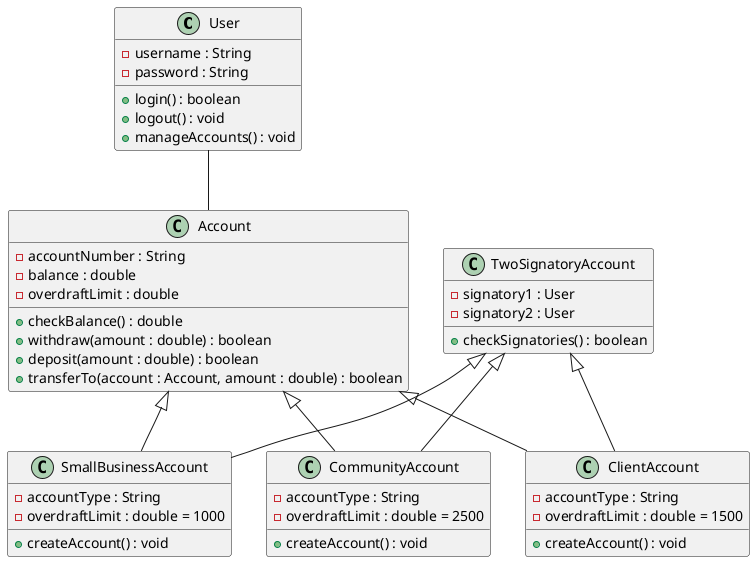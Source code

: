 @startuml

class User {
  -username : String
  -password : String
  +login() : boolean
  +logout() : void
  +manageAccounts() : void
}

class Account {
  -accountNumber : String
  -balance : double
  -overdraftLimit : double
  +checkBalance() : double
  +withdraw(amount : double) : boolean
  +deposit(amount : double) : boolean
  +transferTo(account : Account, amount : double) : boolean
}

class SmallBusinessAccount {
  -accountType : String
  -overdraftLimit : double = 1000
  +createAccount() : void
}

class CommunityAccount {
  -accountType : String
  -overdraftLimit : double = 2500
  +createAccount() : void
}

class ClientAccount {
  -accountType : String
  -overdraftLimit : double = 1500
  +createAccount() : void
}

class TwoSignatoryAccount {
  -signatory1 : User
  -signatory2 : User
  +checkSignatories() : boolean
}

User -- Account
Account <|-- SmallBusinessAccount
Account <|-- CommunityAccount
Account <|-- ClientAccount
TwoSignatoryAccount <|-- SmallBusinessAccount
TwoSignatoryAccount <|-- CommunityAccount
TwoSignatoryAccount <|-- ClientAccount

@enduml

